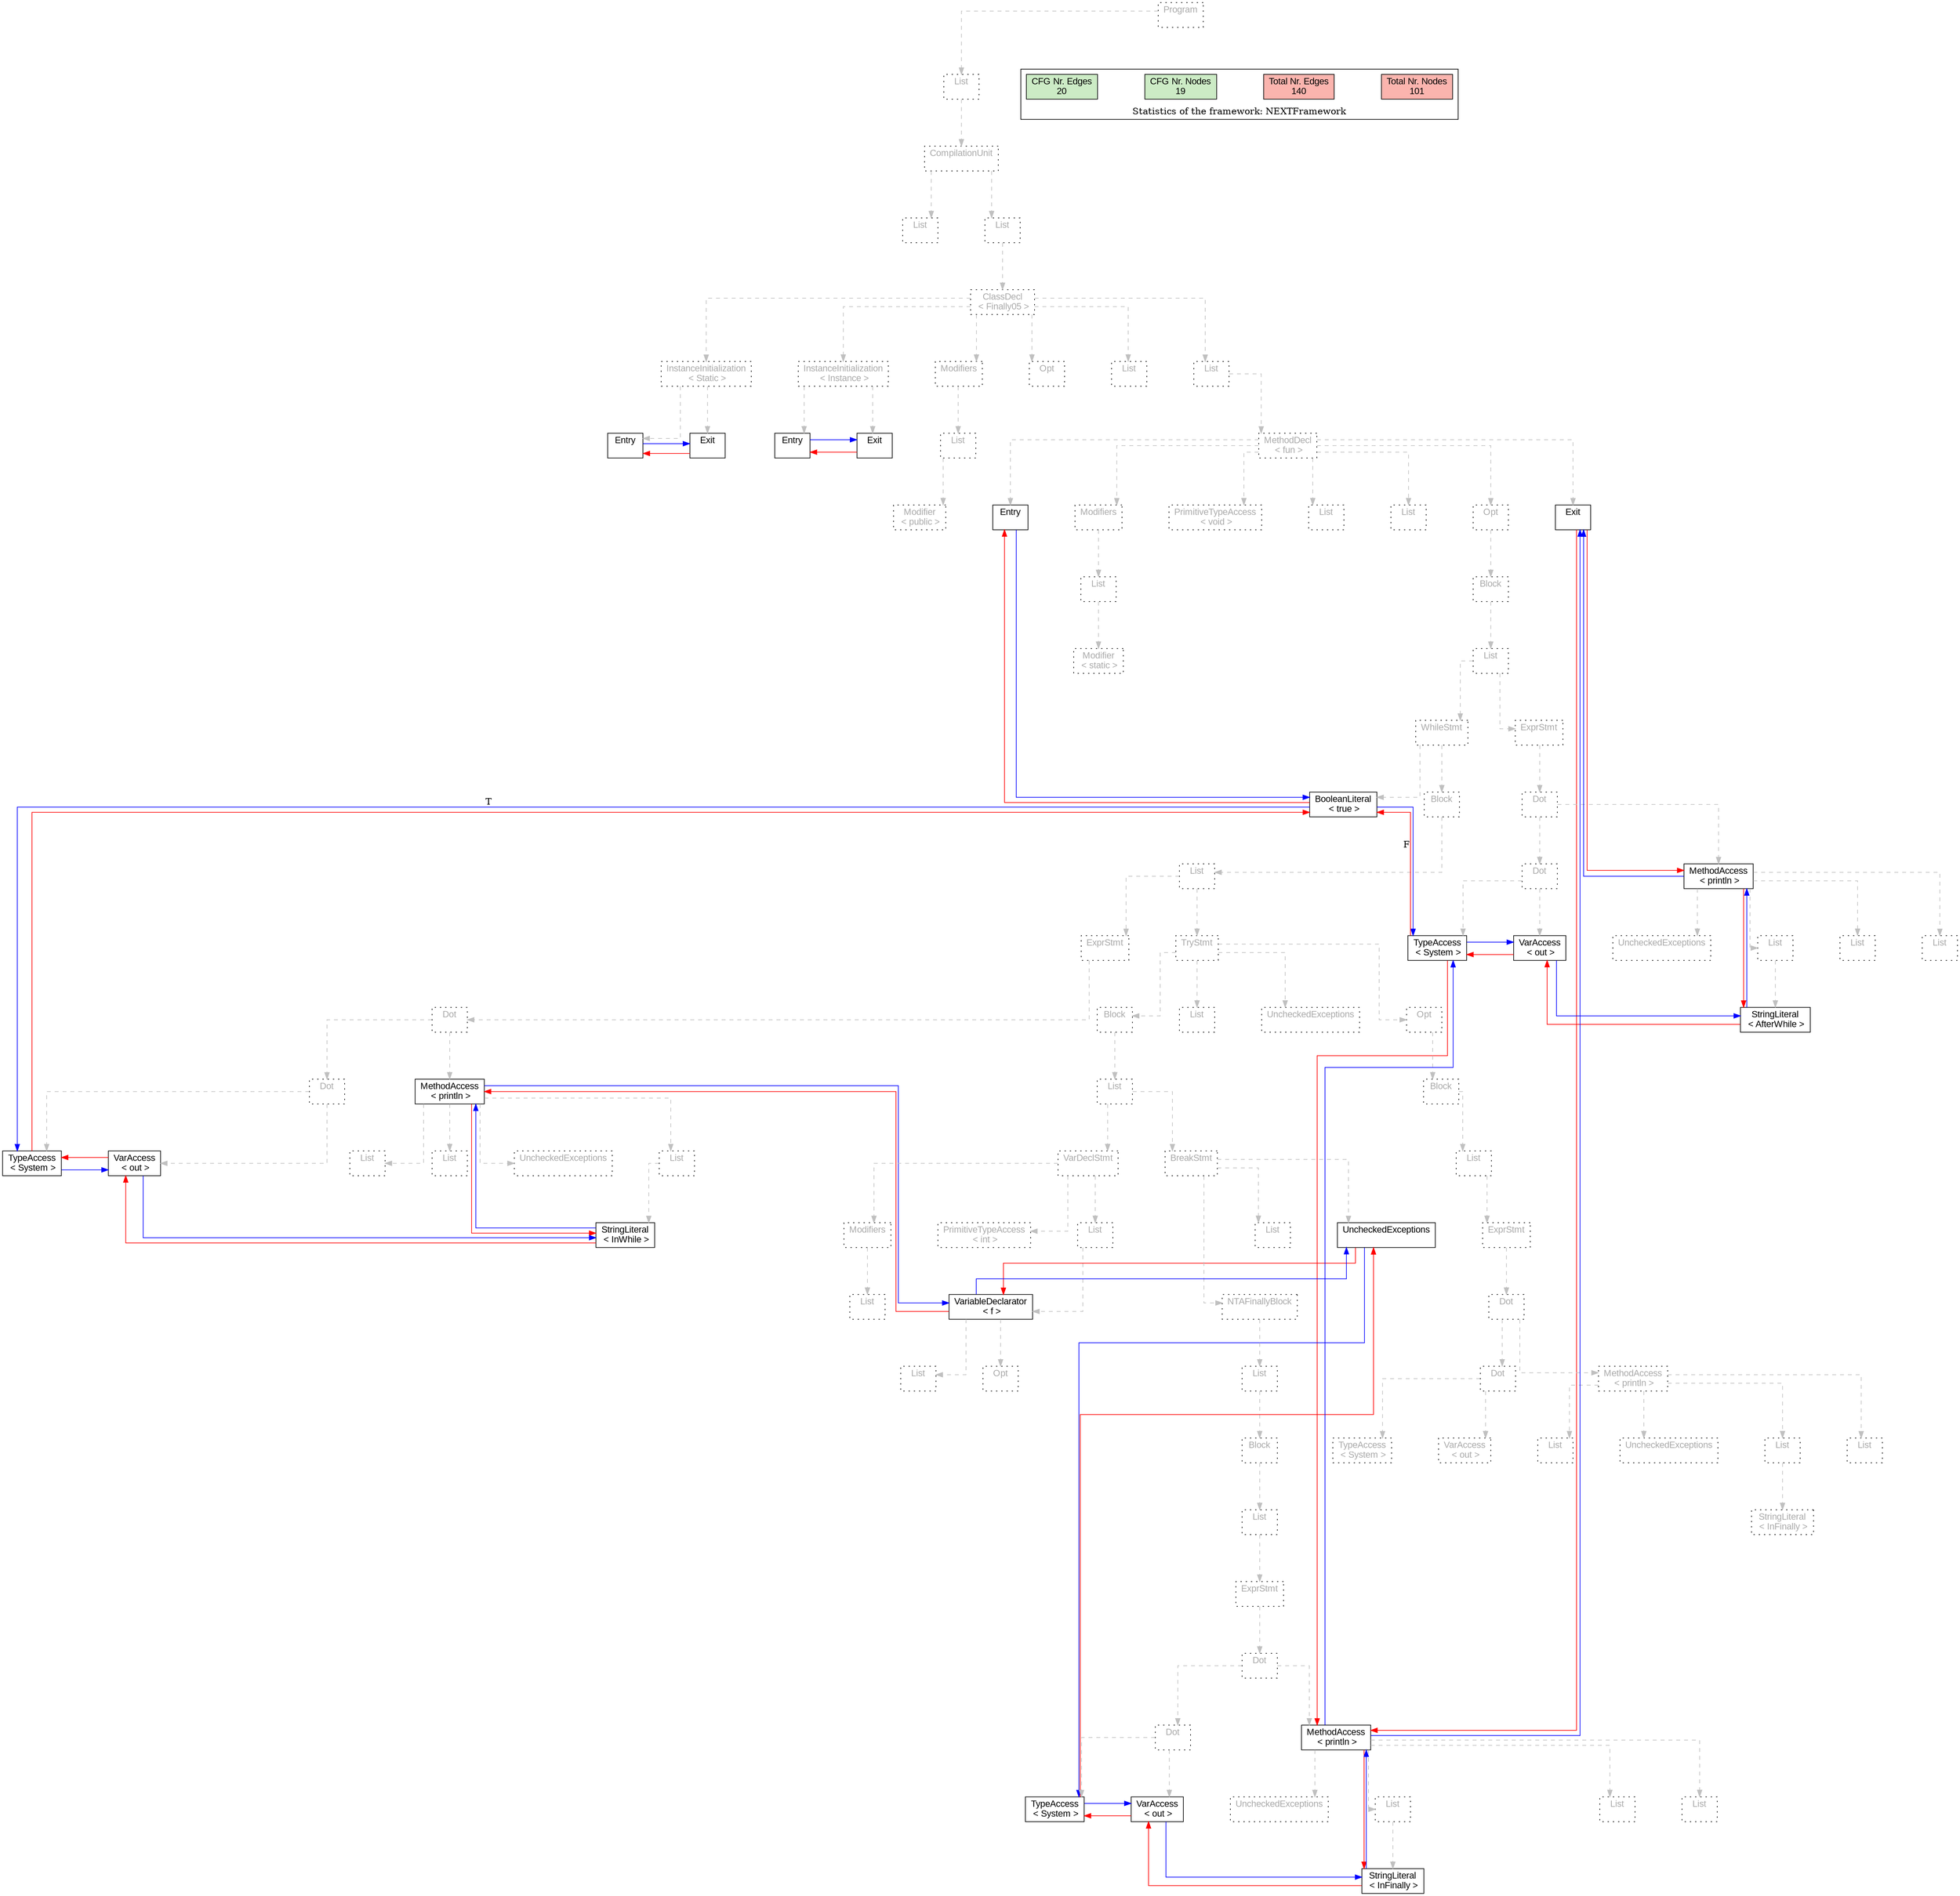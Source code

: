 digraph G {
graph [splines=ortho, nodesep="1", ranksep="1"]
node [shape=rect, fontname=Arial];
{ rank = same; "Program[0]"}
{ rank = same; "List[1]"}
{ rank = same; "CompilationUnit[2]"}
{ rank = same; "List[3]"; "List[4]"}
{ rank = same; "ClassDecl[5]"}
{ rank = same; "Modifiers[22]"; "Opt[25]"; "List[26]"; "List[27]"; "InstanceInitialization[6]"; "InstanceInitialization[14]"}
{ rank = same; "List[23]"; "MethodDecl[28]"; "Entry[7]"; "Exit[8]"; "Entry[15]"; "Exit[16]"}
{ rank = same; "Modifier[24]"; "Entry[29]"; "Modifiers[30]"; "PrimitiveTypeAccess[33]"; "List[34]"; "List[35]"; "Opt[36]"; "Exit[37]"}
{ rank = same; "List[31]"; "Block[37]"}
{ rank = same; "Modifier[32]"; "List[38]"}
{ rank = same; "WhileStmt[39]"; "ExprStmt[100]"}
{ rank = same; "BooleanLiteral[40]"; "Block[41]"; "Dot[101]"}
{ rank = same; "List[42]"; "Dot[102]"; "MethodAccess[105]"}
{ rank = same; "ExprStmt[43]"; "TryStmt[54]"; "TypeAccess[103]"; "VarAccess[104]"; "List[107]"; "List[109]"; "List[110]"; "UncheckedExceptions[106]"}
{ rank = same; "Dot[44]"; "Block[55]"; "List[84]"; "Opt[85]"; "UncheckedExceptions[99]"; "StringLiteral[108]"}
{ rank = same; "Dot[45]"; "MethodAccess[48]"; "List[56]"; "Block[86]"}
{ rank = same; "StringLiteral[51]"; "Modifiers[58]"; "PrimitiveTypeAccess[60]"; "List[61]"; "List[83]"; "UncheckedExceptions[66]"; "ExprStmt[88]"}
{ rank = same; "TypeAccess[46]"; "VarAccess[47]"; "List[50]"; "List[52]"; "List[53]"; "UncheckedExceptions[49]"; "VarDeclStmt[57]"; "BreakStmt[65]"; "List[87]"}
{ rank = same; "List[63]"; "Opt[64]"; "List[69]"; "Dot[90]"; "MethodAccess[93]"}
{ rank = same; "List[59]"; "VariableDeclarator[62]"; "NTAFinallyBlock[68]"; "Dot[89]"}
{ rank = same; "List[71]"; "StringLiteral[96]"}
{ rank = same; "Block[70]"; "TypeAccess[91]"; "VarAccess[92]"; "List[95]"; "List[97]"; "List[98]"; "UncheckedExceptions[94]"}
{ rank = same; "Dot[73]"}
{ rank = same; "ExprStmt[72]"}
{ rank = same; "TypeAccess[75]"; "VarAccess[76]"; "List[79]"; "List[81]"; "List[82]"; "UncheckedExceptions[78]"}
{ rank = same; "Dot[74]"; "MethodAccess[77]"}
{ rank = same; "StringLiteral[80]"}
"Program[0]" [label="Program\n ", style= dotted   fillcolor="#eeeeee" fontcolor="#aaaaaa"  ]
"List[1]" [label="List\n ", style= dotted   fillcolor="#eeeeee" fontcolor="#aaaaaa"  ]
"CompilationUnit[2]" [label="CompilationUnit\n ", style= dotted   fillcolor="#eeeeee" fontcolor="#aaaaaa"  ]
"List[3]" [label="List\n ", style= dotted   fillcolor="#eeeeee" fontcolor="#aaaaaa"  ]
"List[4]" [label="List\n ", style= dotted   fillcolor="#eeeeee" fontcolor="#aaaaaa"  ]
"ClassDecl[5]" [label="ClassDecl\n < Finally05 >", style= dotted   fillcolor="#eeeeee" fontcolor="#aaaaaa"  ]
"Modifiers[22]" [label="Modifiers\n ", style= dotted   fillcolor="#eeeeee" fontcolor="#aaaaaa"  ]
"List[23]" [label="List\n ", style= dotted   fillcolor="#eeeeee" fontcolor="#aaaaaa"  ]
"Modifier[24]" [label="Modifier\n < public >", style= dotted   fillcolor="#eeeeee" fontcolor="#aaaaaa"  ]
"Opt[25]" [label="Opt\n ", style= dotted   fillcolor="#eeeeee" fontcolor="#aaaaaa"  ]
"List[26]" [label="List\n ", style= dotted   fillcolor="#eeeeee" fontcolor="#aaaaaa"  ]
"List[27]" [label="List\n ", style= dotted   fillcolor="#eeeeee" fontcolor="#aaaaaa"  ]
"MethodDecl[28]" [label="MethodDecl\n < fun >", style= dotted   fillcolor="#eeeeee" fontcolor="#aaaaaa"  ]
"Entry[29]" [label="Entry\n ", fillcolor=white   style=filled  ]
"Modifiers[30]" [label="Modifiers\n ", style= dotted   fillcolor="#eeeeee" fontcolor="#aaaaaa"  ]
"List[31]" [label="List\n ", style= dotted   fillcolor="#eeeeee" fontcolor="#aaaaaa"  ]
"Modifier[32]" [label="Modifier\n < static >", style= dotted   fillcolor="#eeeeee" fontcolor="#aaaaaa"  ]
"PrimitiveTypeAccess[33]" [label="PrimitiveTypeAccess\n < void >", style= dotted   fillcolor="#eeeeee" fontcolor="#aaaaaa"  ]
"List[34]" [label="List\n ", style= dotted   fillcolor="#eeeeee" fontcolor="#aaaaaa"  ]
"List[35]" [label="List\n ", style= dotted   fillcolor="#eeeeee" fontcolor="#aaaaaa"  ]
"Opt[36]" [label="Opt\n ", style= dotted   fillcolor="#eeeeee" fontcolor="#aaaaaa"  ]
"Block[37]" [label="Block\n ", style= dotted   fillcolor="#eeeeee" fontcolor="#aaaaaa"  ]
"List[38]" [label="List\n ", style= dotted   fillcolor="#eeeeee" fontcolor="#aaaaaa"  ]
"WhileStmt[39]" [label="WhileStmt\n ", style= dotted   fillcolor="#eeeeee" fontcolor="#aaaaaa"  ]
"BooleanLiteral[40]" [label="BooleanLiteral\n < true >", fillcolor=white   style=filled  ]
"Block[41]" [label="Block\n ", style= dotted   fillcolor="#eeeeee" fontcolor="#aaaaaa"  ]
"List[42]" [label="List\n ", style= dotted   fillcolor="#eeeeee" fontcolor="#aaaaaa"  ]
"ExprStmt[43]" [label="ExprStmt\n ", style= dotted   fillcolor="#eeeeee" fontcolor="#aaaaaa"  ]
"Dot[44]" [label="Dot\n ", style= dotted   fillcolor="#eeeeee" fontcolor="#aaaaaa"  ]
"Dot[45]" [label="Dot\n ", style= dotted   fillcolor="#eeeeee" fontcolor="#aaaaaa"  ]
"TypeAccess[46]" [label="TypeAccess\n < System >", fillcolor=white   style=filled  ]
"VarAccess[47]" [label="VarAccess\n < out >", fillcolor=white   style=filled  ]
"MethodAccess[48]" [label="MethodAccess\n < println >", fillcolor=white   style=filled  ]
"List[50]" [label="List\n ", style= dotted   fillcolor="#eeeeee" fontcolor="#aaaaaa"  ]
"StringLiteral[51]" [label="StringLiteral\n < InWhile >", fillcolor=white   style=filled  ]
"List[52]" [label="List\n ", style= dotted   fillcolor="#eeeeee" fontcolor="#aaaaaa"  ]
"List[53]" [label="List\n ", style= dotted   fillcolor="#eeeeee" fontcolor="#aaaaaa"  ]
"UncheckedExceptions[49]" [label="UncheckedExceptions\n ", style= dotted   fillcolor="#eeeeee" fontcolor="#aaaaaa"  ]
"TryStmt[54]" [label="TryStmt\n ", style= dotted   fillcolor="#eeeeee" fontcolor="#aaaaaa"  ]
"Block[55]" [label="Block\n ", style= dotted   fillcolor="#eeeeee" fontcolor="#aaaaaa"  ]
"List[56]" [label="List\n ", style= dotted   fillcolor="#eeeeee" fontcolor="#aaaaaa"  ]
"VarDeclStmt[57]" [label="VarDeclStmt\n ", style= dotted   fillcolor="#eeeeee" fontcolor="#aaaaaa"  ]
"Modifiers[58]" [label="Modifiers\n ", style= dotted   fillcolor="#eeeeee" fontcolor="#aaaaaa"  ]
"List[59]" [label="List\n ", style= dotted   fillcolor="#eeeeee" fontcolor="#aaaaaa"  ]
"PrimitiveTypeAccess[60]" [label="PrimitiveTypeAccess\n < int >", style= dotted   fillcolor="#eeeeee" fontcolor="#aaaaaa"  ]
"List[61]" [label="List\n ", style= dotted   fillcolor="#eeeeee" fontcolor="#aaaaaa"  ]
"VariableDeclarator[62]" [label="VariableDeclarator\n < f >", fillcolor=white   style=filled  ]
"List[63]" [label="List\n ", style= dotted   fillcolor="#eeeeee" fontcolor="#aaaaaa"  ]
"Opt[64]" [label="Opt\n ", style= dotted   fillcolor="#eeeeee" fontcolor="#aaaaaa"  ]
"BreakStmt[65]" [label="BreakStmt\n ", style= dotted   fillcolor="#eeeeee" fontcolor="#aaaaaa"  ]
"NTAFinallyBlock[68]" [label="NTAFinallyBlock\n ", style= dotted   fillcolor="#eeeeee" fontcolor="#aaaaaa"  ]
"List[69]" [label="List\n ", style= dotted   fillcolor="#eeeeee" fontcolor="#aaaaaa"  ]
"Block[70]" [label="Block\n ", style= dotted   fillcolor="#eeeeee" fontcolor="#aaaaaa"  ]
"List[71]" [label="List\n ", style= dotted   fillcolor="#eeeeee" fontcolor="#aaaaaa"  ]
"ExprStmt[72]" [label="ExprStmt\n ", style= dotted   fillcolor="#eeeeee" fontcolor="#aaaaaa"  ]
"Dot[73]" [label="Dot\n ", style= dotted   fillcolor="#eeeeee" fontcolor="#aaaaaa"  ]
"Dot[74]" [label="Dot\n ", style= dotted   fillcolor="#eeeeee" fontcolor="#aaaaaa"  ]
"TypeAccess[75]" [label="TypeAccess\n < System >", fillcolor=white   style=filled  ]
"VarAccess[76]" [label="VarAccess\n < out >", fillcolor=white   style=filled  ]
"MethodAccess[77]" [label="MethodAccess\n < println >", fillcolor=white   style=filled  ]
"List[79]" [label="List\n ", style= dotted   fillcolor="#eeeeee" fontcolor="#aaaaaa"  ]
"StringLiteral[80]" [label="StringLiteral\n < InFinally >", fillcolor=white   style=filled  ]
"List[81]" [label="List\n ", style= dotted   fillcolor="#eeeeee" fontcolor="#aaaaaa"  ]
"List[82]" [label="List\n ", style= dotted   fillcolor="#eeeeee" fontcolor="#aaaaaa"  ]
"UncheckedExceptions[78]" [label="UncheckedExceptions\n ", style= dotted   fillcolor="#eeeeee" fontcolor="#aaaaaa"  ]
"List[83]" [label="List\n ", style= dotted   fillcolor="#eeeeee" fontcolor="#aaaaaa"  ]
"UncheckedExceptions[66]" [label="UncheckedExceptions\n ", fillcolor=white   style=filled  ]
"List[84]" [label="List\n ", style= dotted   fillcolor="#eeeeee" fontcolor="#aaaaaa"  ]
"Opt[85]" [label="Opt\n ", style= dotted   fillcolor="#eeeeee" fontcolor="#aaaaaa"  ]
"Block[86]" [label="Block\n ", style= dotted   fillcolor="#eeeeee" fontcolor="#aaaaaa"  ]
"List[87]" [label="List\n ", style= dotted   fillcolor="#eeeeee" fontcolor="#aaaaaa"  ]
"ExprStmt[88]" [label="ExprStmt\n ", style= dotted   fillcolor="#eeeeee" fontcolor="#aaaaaa"  ]
"Dot[89]" [label="Dot\n ", style= dotted   fillcolor="#eeeeee" fontcolor="#aaaaaa"  ]
"Dot[90]" [label="Dot\n ", style= dotted   fillcolor="#eeeeee" fontcolor="#aaaaaa"  ]
"TypeAccess[91]" [label="TypeAccess\n < System >", style= dotted   fillcolor="#eeeeee" fontcolor="#aaaaaa"  ]
"VarAccess[92]" [label="VarAccess\n < out >", style= dotted   fillcolor="#eeeeee" fontcolor="#aaaaaa"  ]
"MethodAccess[93]" [label="MethodAccess\n < println >", style= dotted   fillcolor="#eeeeee" fontcolor="#aaaaaa"  ]
"List[95]" [label="List\n ", style= dotted   fillcolor="#eeeeee" fontcolor="#aaaaaa"  ]
"StringLiteral[96]" [label="StringLiteral\n < InFinally >", style= dotted   fillcolor="#eeeeee" fontcolor="#aaaaaa"  ]
"List[97]" [label="List\n ", style= dotted   fillcolor="#eeeeee" fontcolor="#aaaaaa"  ]
"List[98]" [label="List\n ", style= dotted   fillcolor="#eeeeee" fontcolor="#aaaaaa"  ]
"UncheckedExceptions[94]" [label="UncheckedExceptions\n ", style= dotted   fillcolor="#eeeeee" fontcolor="#aaaaaa"  ]
"UncheckedExceptions[99]" [label="UncheckedExceptions\n ", style= dotted   fillcolor="#eeeeee" fontcolor="#aaaaaa"  ]
"ExprStmt[100]" [label="ExprStmt\n ", style= dotted   fillcolor="#eeeeee" fontcolor="#aaaaaa"  ]
"Dot[101]" [label="Dot\n ", style= dotted   fillcolor="#eeeeee" fontcolor="#aaaaaa"  ]
"Dot[102]" [label="Dot\n ", style= dotted   fillcolor="#eeeeee" fontcolor="#aaaaaa"  ]
"TypeAccess[103]" [label="TypeAccess\n < System >", fillcolor=white   style=filled  ]
"VarAccess[104]" [label="VarAccess\n < out >", fillcolor=white   style=filled  ]
"MethodAccess[105]" [label="MethodAccess\n < println >", fillcolor=white   style=filled  ]
"List[107]" [label="List\n ", style= dotted   fillcolor="#eeeeee" fontcolor="#aaaaaa"  ]
"StringLiteral[108]" [label="StringLiteral\n < AfterWhile >", fillcolor=white   style=filled  ]
"List[109]" [label="List\n ", style= dotted   fillcolor="#eeeeee" fontcolor="#aaaaaa"  ]
"List[110]" [label="List\n ", style= dotted   fillcolor="#eeeeee" fontcolor="#aaaaaa"  ]
"UncheckedExceptions[106]" [label="UncheckedExceptions\n ", style= dotted   fillcolor="#eeeeee" fontcolor="#aaaaaa"  ]
"Exit[37]" [label="Exit\n ", fillcolor=white   style=filled  ]
"InstanceInitialization[6]" [label="InstanceInitialization\n < Instance >", style= dotted   fillcolor="#eeeeee" fontcolor="#aaaaaa"  ]
"Entry[7]" [label="Entry\n ", fillcolor=white   style=filled  ]
"Exit[8]" [label="Exit\n ", fillcolor=white   style=filled  ]
"InstanceInitialization[14]" [label="InstanceInitialization\n < Static >", style= dotted   fillcolor="#eeeeee" fontcolor="#aaaaaa"  ]
"Entry[15]" [label="Entry\n ", fillcolor=white   style=filled  ]
"Exit[16]" [label="Exit\n ", fillcolor=white   style=filled  ]
"CompilationUnit[2]" -> "List[3]" [style=dashed, color=gray]
"List[23]" -> "Modifier[24]" [style=dashed, color=gray]
"Modifiers[22]" -> "List[23]" [style=dashed, color=gray]
"ClassDecl[5]" -> "Modifiers[22]" [style=dashed, color=gray]
"ClassDecl[5]" -> "Opt[25]" [style=dashed, color=gray]
"ClassDecl[5]" -> "List[26]" [style=dashed, color=gray]
"MethodDecl[28]" -> "Entry[29]" [style=dashed, color=gray]
"List[31]" -> "Modifier[32]" [style=dashed, color=gray]
"Modifiers[30]" -> "List[31]" [style=dashed, color=gray]
"MethodDecl[28]" -> "Modifiers[30]" [style=dashed, color=gray]
"MethodDecl[28]" -> "PrimitiveTypeAccess[33]" [style=dashed, color=gray]
"MethodDecl[28]" -> "List[34]" [style=dashed, color=gray]
"MethodDecl[28]" -> "List[35]" [style=dashed, color=gray]
"WhileStmt[39]" -> "BooleanLiteral[40]" [style=dashed, color=gray]
"Dot[45]" -> "TypeAccess[46]" [style=dashed, color=gray]
"Dot[45]" -> "VarAccess[47]" [style=dashed, color=gray]
"Dot[44]" -> "Dot[45]" [style=dashed, color=gray]
"List[50]" -> "StringLiteral[51]" [style=dashed, color=gray]
"MethodAccess[48]" -> "List[50]" [style=dashed, color=gray]
"MethodAccess[48]" -> "List[52]" [style=dashed, color=gray]
"MethodAccess[48]" -> "List[53]" [style=dashed, color=gray]
"MethodAccess[48]" -> "UncheckedExceptions[49]" [style=dashed, color=gray]
"Dot[44]" -> "MethodAccess[48]" [style=dashed, color=gray]
"ExprStmt[43]" -> "Dot[44]" [style=dashed, color=gray]
"List[42]" -> "ExprStmt[43]" [style=dashed, color=gray]
"Modifiers[58]" -> "List[59]" [style=dashed, color=gray]
"VarDeclStmt[57]" -> "Modifiers[58]" [style=dashed, color=gray]
"VarDeclStmt[57]" -> "PrimitiveTypeAccess[60]" [style=dashed, color=gray]
"VariableDeclarator[62]" -> "List[63]" [style=dashed, color=gray]
"VariableDeclarator[62]" -> "Opt[64]" [style=dashed, color=gray]
"List[61]" -> "VariableDeclarator[62]" [style=dashed, color=gray]
"VarDeclStmt[57]" -> "List[61]" [style=dashed, color=gray]
"List[56]" -> "VarDeclStmt[57]" [style=dashed, color=gray]
"Dot[74]" -> "TypeAccess[75]" [style=dashed, color=gray]
"Dot[74]" -> "VarAccess[76]" [style=dashed, color=gray]
"Dot[73]" -> "Dot[74]" [style=dashed, color=gray]
"List[79]" -> "StringLiteral[80]" [style=dashed, color=gray]
"MethodAccess[77]" -> "List[79]" [style=dashed, color=gray]
"MethodAccess[77]" -> "List[81]" [style=dashed, color=gray]
"MethodAccess[77]" -> "List[82]" [style=dashed, color=gray]
"MethodAccess[77]" -> "UncheckedExceptions[78]" [style=dashed, color=gray]
"Dot[73]" -> "MethodAccess[77]" [style=dashed, color=gray]
"ExprStmt[72]" -> "Dot[73]" [style=dashed, color=gray]
"List[71]" -> "ExprStmt[72]" [style=dashed, color=gray]
"Block[70]" -> "List[71]" [style=dashed, color=gray]
"List[69]" -> "Block[70]" [style=dashed, color=gray]
"NTAFinallyBlock[68]" -> "List[69]" [style=dashed, color=gray]
"BreakStmt[65]" -> "NTAFinallyBlock[68]" [style=dashed, color=gray]
"BreakStmt[65]" -> "List[83]" [style=dashed, color=gray]
"BreakStmt[65]" -> "UncheckedExceptions[66]" [style=dashed, color=gray]
"List[56]" -> "BreakStmt[65]" [style=dashed, color=gray]
"Block[55]" -> "List[56]" [style=dashed, color=gray]
"TryStmt[54]" -> "Block[55]" [style=dashed, color=gray]
"TryStmt[54]" -> "List[84]" [style=dashed, color=gray]
"Dot[90]" -> "TypeAccess[91]" [style=dashed, color=gray]
"Dot[90]" -> "VarAccess[92]" [style=dashed, color=gray]
"Dot[89]" -> "Dot[90]" [style=dashed, color=gray]
"List[95]" -> "StringLiteral[96]" [style=dashed, color=gray]
"MethodAccess[93]" -> "List[95]" [style=dashed, color=gray]
"MethodAccess[93]" -> "List[97]" [style=dashed, color=gray]
"MethodAccess[93]" -> "List[98]" [style=dashed, color=gray]
"MethodAccess[93]" -> "UncheckedExceptions[94]" [style=dashed, color=gray]
"Dot[89]" -> "MethodAccess[93]" [style=dashed, color=gray]
"ExprStmt[88]" -> "Dot[89]" [style=dashed, color=gray]
"List[87]" -> "ExprStmt[88]" [style=dashed, color=gray]
"Block[86]" -> "List[87]" [style=dashed, color=gray]
"Opt[85]" -> "Block[86]" [style=dashed, color=gray]
"TryStmt[54]" -> "Opt[85]" [style=dashed, color=gray]
"TryStmt[54]" -> "UncheckedExceptions[99]" [style=dashed, color=gray]
"List[42]" -> "TryStmt[54]" [style=dashed, color=gray]
"Block[41]" -> "List[42]" [style=dashed, color=gray]
"WhileStmt[39]" -> "Block[41]" [style=dashed, color=gray]
"List[38]" -> "WhileStmt[39]" [style=dashed, color=gray]
"Dot[102]" -> "TypeAccess[103]" [style=dashed, color=gray]
"Dot[102]" -> "VarAccess[104]" [style=dashed, color=gray]
"Dot[101]" -> "Dot[102]" [style=dashed, color=gray]
"List[107]" -> "StringLiteral[108]" [style=dashed, color=gray]
"MethodAccess[105]" -> "List[107]" [style=dashed, color=gray]
"MethodAccess[105]" -> "List[109]" [style=dashed, color=gray]
"MethodAccess[105]" -> "List[110]" [style=dashed, color=gray]
"MethodAccess[105]" -> "UncheckedExceptions[106]" [style=dashed, color=gray]
"Dot[101]" -> "MethodAccess[105]" [style=dashed, color=gray]
"ExprStmt[100]" -> "Dot[101]" [style=dashed, color=gray]
"List[38]" -> "ExprStmt[100]" [style=dashed, color=gray]
"Block[37]" -> "List[38]" [style=dashed, color=gray]
"Opt[36]" -> "Block[37]" [style=dashed, color=gray]
"MethodDecl[28]" -> "Opt[36]" [style=dashed, color=gray]
"MethodDecl[28]" -> "Exit[37]" [style=dashed, color=gray]
"List[27]" -> "MethodDecl[28]" [style=dashed, color=gray]
"ClassDecl[5]" -> "List[27]" [style=dashed, color=gray]
"InstanceInitialization[6]" -> "Entry[7]" [style=dashed, color=gray]
"InstanceInitialization[6]" -> "Exit[8]" [style=dashed, color=gray]
"InstanceInitialization[14]" -> "Entry[15]" [style=dashed, color=gray]
"InstanceInitialization[14]" -> "Exit[16]" [style=dashed, color=gray]
"ClassDecl[5]" -> "InstanceInitialization[6]" [style=dashed, color=gray]
"ClassDecl[5]" -> "InstanceInitialization[14]" [style=dashed, color=gray]
"List[4]" -> "ClassDecl[5]" [style=dashed, color=gray]
"CompilationUnit[2]" -> "List[4]" [style=dashed, color=gray]
"List[1]" -> "CompilationUnit[2]" [style=dashed, color=gray]
"Program[0]" -> "List[1]" [style=dashed, color=gray]
"Exit[16]" -> "Entry[15]" [color=red, constraint=false]
"Entry[15]" -> "Exit[16]" [color=blue, constraint=false, xlabel=" "] 
"Exit[8]" -> "Entry[7]" [color=red, constraint=false]
"Entry[7]" -> "Exit[8]" [color=blue, constraint=false, xlabel=" "] 
"Exit[37]" -> "MethodAccess[77]" [color=red, constraint=false]
"Exit[37]" -> "MethodAccess[105]" [color=red, constraint=false]
"MethodAccess[105]" -> "Exit[37]" [color=blue, constraint=false, xlabel=" "] 
"MethodAccess[105]" -> "StringLiteral[108]" [color=red, constraint=false]
"StringLiteral[108]" -> "MethodAccess[105]" [color=blue, constraint=false, xlabel=" "] 
"StringLiteral[108]" -> "VarAccess[104]" [color=red, constraint=false]
"VarAccess[104]" -> "StringLiteral[108]" [color=blue, constraint=false, xlabel=" "] 
"VarAccess[104]" -> "TypeAccess[103]" [color=red, constraint=false]
"TypeAccess[103]" -> "VarAccess[104]" [color=blue, constraint=false, xlabel=" "] 
"TypeAccess[103]" -> "BooleanLiteral[40]" [color=red, constraint=false]
"TypeAccess[103]" -> "MethodAccess[77]" [color=red, constraint=false]
"MethodAccess[77]" -> "TypeAccess[103]" [color=blue, constraint=false, xlabel=" "] 
"MethodAccess[77]" -> "Exit[37]" [color=blue, constraint=false, xlabel=" "] 
"MethodAccess[77]" -> "StringLiteral[80]" [color=red, constraint=false]
"StringLiteral[80]" -> "MethodAccess[77]" [color=blue, constraint=false, xlabel=" "] 
"StringLiteral[80]" -> "VarAccess[76]" [color=red, constraint=false]
"VarAccess[76]" -> "StringLiteral[80]" [color=blue, constraint=false, xlabel=" "] 
"VarAccess[76]" -> "TypeAccess[75]" [color=red, constraint=false]
"TypeAccess[75]" -> "VarAccess[76]" [color=blue, constraint=false, xlabel=" "] 
"TypeAccess[75]" -> "UncheckedExceptions[66]" [color=red, constraint=false]
"UncheckedExceptions[66]" -> "TypeAccess[75]" [color=blue, constraint=false, xlabel=" "] 
"UncheckedExceptions[66]" -> "VariableDeclarator[62]" [color=red, constraint=false]
"VariableDeclarator[62]" -> "UncheckedExceptions[66]" [color=blue, constraint=false, xlabel=" "] 
"VariableDeclarator[62]" -> "MethodAccess[48]" [color=red, constraint=false]
"MethodAccess[48]" -> "VariableDeclarator[62]" [color=blue, constraint=false, xlabel=" "] 
"MethodAccess[48]" -> "StringLiteral[51]" [color=red, constraint=false]
"StringLiteral[51]" -> "MethodAccess[48]" [color=blue, constraint=false, xlabel=" "] 
"StringLiteral[51]" -> "VarAccess[47]" [color=red, constraint=false]
"VarAccess[47]" -> "StringLiteral[51]" [color=blue, constraint=false, xlabel=" "] 
"VarAccess[47]" -> "TypeAccess[46]" [color=red, constraint=false]
"TypeAccess[46]" -> "VarAccess[47]" [color=blue, constraint=false, xlabel=" "] 
"TypeAccess[46]" -> "BooleanLiteral[40]" [color=red, constraint=false]
"BooleanLiteral[40]" -> "TypeAccess[46]" [color=blue, constraint=false, xlabel="T "] 
"BooleanLiteral[40]" -> "TypeAccess[103]" [color=blue, constraint=false, xlabel="F "] 
"BooleanLiteral[40]" -> "Entry[29]" [color=red, constraint=false]
"Entry[29]" -> "BooleanLiteral[40]" [color=blue, constraint=false, xlabel=" "] 
"List[3]" -> "List[4]" [style=invis]
"InstanceInitialization[14]" -> "InstanceInitialization[6]" -> "Modifiers[22]" -> "Opt[25]" -> "List[26]" -> "List[27]" [style=invis]
"Entry[29]" -> "Modifiers[30]" -> "PrimitiveTypeAccess[33]" -> "List[34]" -> "List[35]" -> "Opt[36]" -> "Exit[37]" [style=invis]
"WhileStmt[39]" -> "ExprStmt[100]" [style=invis]
"BooleanLiteral[40]" -> "Block[41]" [style=invis]
"ExprStmt[43]" -> "TryStmt[54]" [style=invis]
"Dot[45]" -> "MethodAccess[48]" [style=invis]
"TypeAccess[46]" -> "VarAccess[47]" [style=invis]
"Block[55]" -> "List[84]" -> "Opt[85]" [style=invis]
"VarDeclStmt[57]" -> "BreakStmt[65]" [style=invis]
"Modifiers[58]" -> "PrimitiveTypeAccess[60]" -> "List[61]" [style=invis]
"List[63]" -> "Opt[64]" [style=invis]
"Dot[74]" -> "MethodAccess[77]" [style=invis]
"TypeAccess[75]" -> "VarAccess[76]" [style=invis]
"Dot[90]" -> "MethodAccess[93]" [style=invis]
"TypeAccess[91]" -> "VarAccess[92]" [style=invis]
"Dot[102]" -> "MethodAccess[105]" [style=invis]
"TypeAccess[103]" -> "VarAccess[104]" [style=invis]
"Entry[7]" -> "Exit[8]" [style=invis]
"Entry[15]" -> "Exit[16]" [style=invis]

subgraph cluster_legend {
{node [style=filled, fillcolor=1, colorscheme="pastel13"]
Nodes [label="Total Nr. Nodes
101", fillcolor=1]
Edges [label="Total Nr. Edges
140", fillcolor=1]
NodesCFG [label="CFG Nr. Nodes
19", fillcolor=3]
EdgesCFG [label="CFG Nr. Edges
20", fillcolor=3]
Nodes-> "Program[0]" -> NodesCFG  [style="invis"]
Edges -> "Program[0]" ->EdgesCFG [style="invis"]}
label = "Statistics of the framework: NEXTFramework"
style="solid"
ranksep=0.05
nodesep=0.01
labelloc = b
len=2
}}